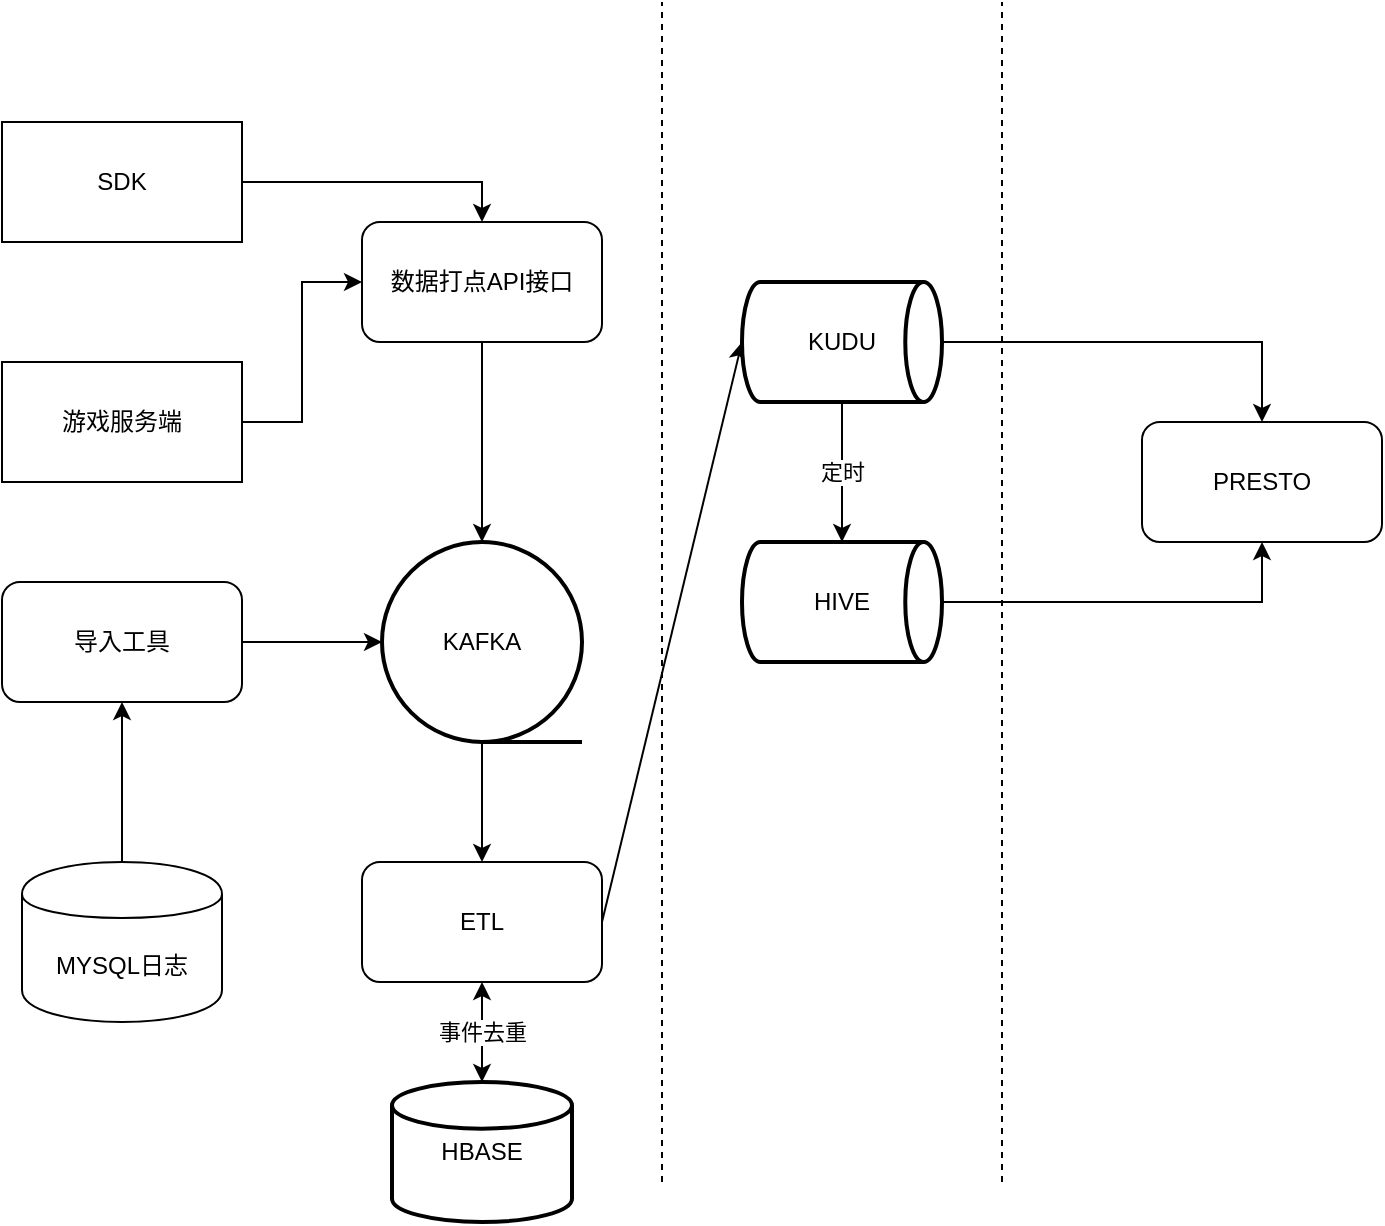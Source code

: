 <mxfile version="13.1.3" type="github">
  <diagram id="_ZZhRwRfdDSKz6Nqyyi-" name="第 1 页">
    <mxGraphModel dx="1422" dy="802" grid="1" gridSize="10" guides="1" tooltips="1" connect="1" arrows="1" fold="1" page="1" pageScale="1" pageWidth="827" pageHeight="1169" math="0" shadow="0">
      <root>
        <mxCell id="0" />
        <mxCell id="1" parent="0" />
        <mxCell id="C9zQ4FDbB_6z4XzigYcC-10" value="" style="edgeStyle=orthogonalEdgeStyle;rounded=0;orthogonalLoop=1;jettySize=auto;html=1;entryX=0.5;entryY=0;entryDx=0;entryDy=0;entryPerimeter=0;" edge="1" parent="1" source="C9zQ4FDbB_6z4XzigYcC-1" target="C9zQ4FDbB_6z4XzigYcC-17">
          <mxGeometry relative="1" as="geometry">
            <mxPoint x="300" y="300" as="targetPoint" />
          </mxGeometry>
        </mxCell>
        <mxCell id="C9zQ4FDbB_6z4XzigYcC-1" value="数据打点API接口" style="rounded=1;whiteSpace=wrap;html=1;" vertex="1" parent="1">
          <mxGeometry x="240" y="120" width="120" height="60" as="geometry" />
        </mxCell>
        <mxCell id="C9zQ4FDbB_6z4XzigYcC-5" value="" style="edgeStyle=orthogonalEdgeStyle;rounded=0;orthogonalLoop=1;jettySize=auto;html=1;entryX=0.5;entryY=0;entryDx=0;entryDy=0;" edge="1" parent="1" source="C9zQ4FDbB_6z4XzigYcC-2" target="C9zQ4FDbB_6z4XzigYcC-1">
          <mxGeometry relative="1" as="geometry">
            <mxPoint x="260" y="100" as="targetPoint" />
          </mxGeometry>
        </mxCell>
        <mxCell id="C9zQ4FDbB_6z4XzigYcC-2" value="SDK" style="rounded=0;whiteSpace=wrap;html=1;" vertex="1" parent="1">
          <mxGeometry x="60" y="70" width="120" height="60" as="geometry" />
        </mxCell>
        <mxCell id="C9zQ4FDbB_6z4XzigYcC-7" value="" style="edgeStyle=orthogonalEdgeStyle;rounded=0;orthogonalLoop=1;jettySize=auto;html=1;entryX=0;entryY=0.5;entryDx=0;entryDy=0;" edge="1" parent="1" source="C9zQ4FDbB_6z4XzigYcC-3" target="C9zQ4FDbB_6z4XzigYcC-1">
          <mxGeometry relative="1" as="geometry">
            <mxPoint x="260" y="220" as="targetPoint" />
          </mxGeometry>
        </mxCell>
        <mxCell id="C9zQ4FDbB_6z4XzigYcC-3" value="游戏服务端" style="rounded=0;whiteSpace=wrap;html=1;" vertex="1" parent="1">
          <mxGeometry x="60" y="190" width="120" height="60" as="geometry" />
        </mxCell>
        <mxCell id="C9zQ4FDbB_6z4XzigYcC-16" value="" style="edgeStyle=orthogonalEdgeStyle;rounded=0;orthogonalLoop=1;jettySize=auto;html=1;exitX=0.5;exitY=1;exitDx=0;exitDy=0;exitPerimeter=0;" edge="1" parent="1" source="C9zQ4FDbB_6z4XzigYcC-17" target="C9zQ4FDbB_6z4XzigYcC-15">
          <mxGeometry relative="1" as="geometry">
            <mxPoint x="300" y="360" as="sourcePoint" />
          </mxGeometry>
        </mxCell>
        <mxCell id="C9zQ4FDbB_6z4XzigYcC-23" value="" style="rounded=0;orthogonalLoop=1;jettySize=auto;html=1;entryX=0;entryY=0.5;entryDx=0;entryDy=0;entryPerimeter=0;exitX=1;exitY=0.5;exitDx=0;exitDy=0;" edge="1" parent="1" source="C9zQ4FDbB_6z4XzigYcC-15" target="C9zQ4FDbB_6z4XzigYcC-19">
          <mxGeometry relative="1" as="geometry">
            <mxPoint x="440" y="470" as="targetPoint" />
          </mxGeometry>
        </mxCell>
        <mxCell id="C9zQ4FDbB_6z4XzigYcC-29" value="事件去重" style="edgeStyle=none;rounded=0;orthogonalLoop=1;jettySize=auto;html=1;startArrow=classic;startFill=1;" edge="1" parent="1" source="C9zQ4FDbB_6z4XzigYcC-15" target="C9zQ4FDbB_6z4XzigYcC-28">
          <mxGeometry relative="1" as="geometry" />
        </mxCell>
        <mxCell id="C9zQ4FDbB_6z4XzigYcC-15" value="ETL" style="rounded=1;whiteSpace=wrap;html=1;" vertex="1" parent="1">
          <mxGeometry x="240" y="440" width="120" height="60" as="geometry" />
        </mxCell>
        <mxCell id="C9zQ4FDbB_6z4XzigYcC-12" value="" style="edgeStyle=orthogonalEdgeStyle;rounded=0;orthogonalLoop=1;jettySize=auto;html=1;entryX=0;entryY=0.5;entryDx=0;entryDy=0;entryPerimeter=0;" edge="1" parent="1" source="C9zQ4FDbB_6z4XzigYcC-11" target="C9zQ4FDbB_6z4XzigYcC-17">
          <mxGeometry relative="1" as="geometry">
            <mxPoint x="240" y="330" as="targetPoint" />
          </mxGeometry>
        </mxCell>
        <mxCell id="C9zQ4FDbB_6z4XzigYcC-11" value="导入工具" style="rounded=1;whiteSpace=wrap;html=1;" vertex="1" parent="1">
          <mxGeometry x="60" y="300" width="120" height="60" as="geometry" />
        </mxCell>
        <mxCell id="C9zQ4FDbB_6z4XzigYcC-14" value="" style="edgeStyle=orthogonalEdgeStyle;rounded=0;orthogonalLoop=1;jettySize=auto;html=1;" edge="1" parent="1" source="C9zQ4FDbB_6z4XzigYcC-13" target="C9zQ4FDbB_6z4XzigYcC-11">
          <mxGeometry relative="1" as="geometry" />
        </mxCell>
        <mxCell id="C9zQ4FDbB_6z4XzigYcC-13" value="MYSQL日志" style="shape=cylinder;whiteSpace=wrap;html=1;boundedLbl=1;backgroundOutline=1;" vertex="1" parent="1">
          <mxGeometry x="70" y="440" width="100" height="80" as="geometry" />
        </mxCell>
        <mxCell id="C9zQ4FDbB_6z4XzigYcC-17" value="KAFKA" style="strokeWidth=2;html=1;shape=mxgraph.flowchart.sequential_data;whiteSpace=wrap;" vertex="1" parent="1">
          <mxGeometry x="250" y="280" width="100" height="100" as="geometry" />
        </mxCell>
        <mxCell id="C9zQ4FDbB_6z4XzigYcC-25" value="定时" style="edgeStyle=none;rounded=0;orthogonalLoop=1;jettySize=auto;html=1;" edge="1" parent="1" source="C9zQ4FDbB_6z4XzigYcC-19" target="C9zQ4FDbB_6z4XzigYcC-24">
          <mxGeometry relative="1" as="geometry" />
        </mxCell>
        <mxCell id="C9zQ4FDbB_6z4XzigYcC-33" value="" style="edgeStyle=orthogonalEdgeStyle;rounded=0;orthogonalLoop=1;jettySize=auto;html=1;startArrow=none;startFill=0;entryX=0.5;entryY=0;entryDx=0;entryDy=0;" edge="1" parent="1" source="C9zQ4FDbB_6z4XzigYcC-19" target="C9zQ4FDbB_6z4XzigYcC-31">
          <mxGeometry relative="1" as="geometry">
            <mxPoint x="610" y="180" as="targetPoint" />
          </mxGeometry>
        </mxCell>
        <mxCell id="C9zQ4FDbB_6z4XzigYcC-19" value="KUDU" style="strokeWidth=2;html=1;shape=mxgraph.flowchart.direct_data;whiteSpace=wrap;" vertex="1" parent="1">
          <mxGeometry x="430" y="150" width="100" height="60" as="geometry" />
        </mxCell>
        <mxCell id="C9zQ4FDbB_6z4XzigYcC-20" value="" style="endArrow=none;dashed=1;html=1;" edge="1" parent="1">
          <mxGeometry width="50" height="50" relative="1" as="geometry">
            <mxPoint x="390" y="600" as="sourcePoint" />
            <mxPoint x="390" y="10" as="targetPoint" />
          </mxGeometry>
        </mxCell>
        <mxCell id="C9zQ4FDbB_6z4XzigYcC-35" value="" style="edgeStyle=orthogonalEdgeStyle;rounded=0;orthogonalLoop=1;jettySize=auto;html=1;startArrow=none;startFill=0;entryX=0.5;entryY=1;entryDx=0;entryDy=0;" edge="1" parent="1" source="C9zQ4FDbB_6z4XzigYcC-24" target="C9zQ4FDbB_6z4XzigYcC-31">
          <mxGeometry relative="1" as="geometry">
            <mxPoint x="610" y="310" as="targetPoint" />
          </mxGeometry>
        </mxCell>
        <mxCell id="C9zQ4FDbB_6z4XzigYcC-24" value="HIVE" style="strokeWidth=2;html=1;shape=mxgraph.flowchart.direct_data;whiteSpace=wrap;" vertex="1" parent="1">
          <mxGeometry x="430" y="280" width="100" height="60" as="geometry" />
        </mxCell>
        <mxCell id="C9zQ4FDbB_6z4XzigYcC-27" value="" style="endArrow=none;dashed=1;html=1;" edge="1" parent="1">
          <mxGeometry width="50" height="50" relative="1" as="geometry">
            <mxPoint x="560" y="600" as="sourcePoint" />
            <mxPoint x="560" y="10" as="targetPoint" />
          </mxGeometry>
        </mxCell>
        <mxCell id="C9zQ4FDbB_6z4XzigYcC-28" value="HBASE" style="strokeWidth=2;html=1;shape=mxgraph.flowchart.database;whiteSpace=wrap;" vertex="1" parent="1">
          <mxGeometry x="255" y="550" width="90" height="70" as="geometry" />
        </mxCell>
        <mxCell id="C9zQ4FDbB_6z4XzigYcC-31" value="PRESTO" style="rounded=1;whiteSpace=wrap;html=1;" vertex="1" parent="1">
          <mxGeometry x="630" y="220" width="120" height="60" as="geometry" />
        </mxCell>
      </root>
    </mxGraphModel>
  </diagram>
</mxfile>
